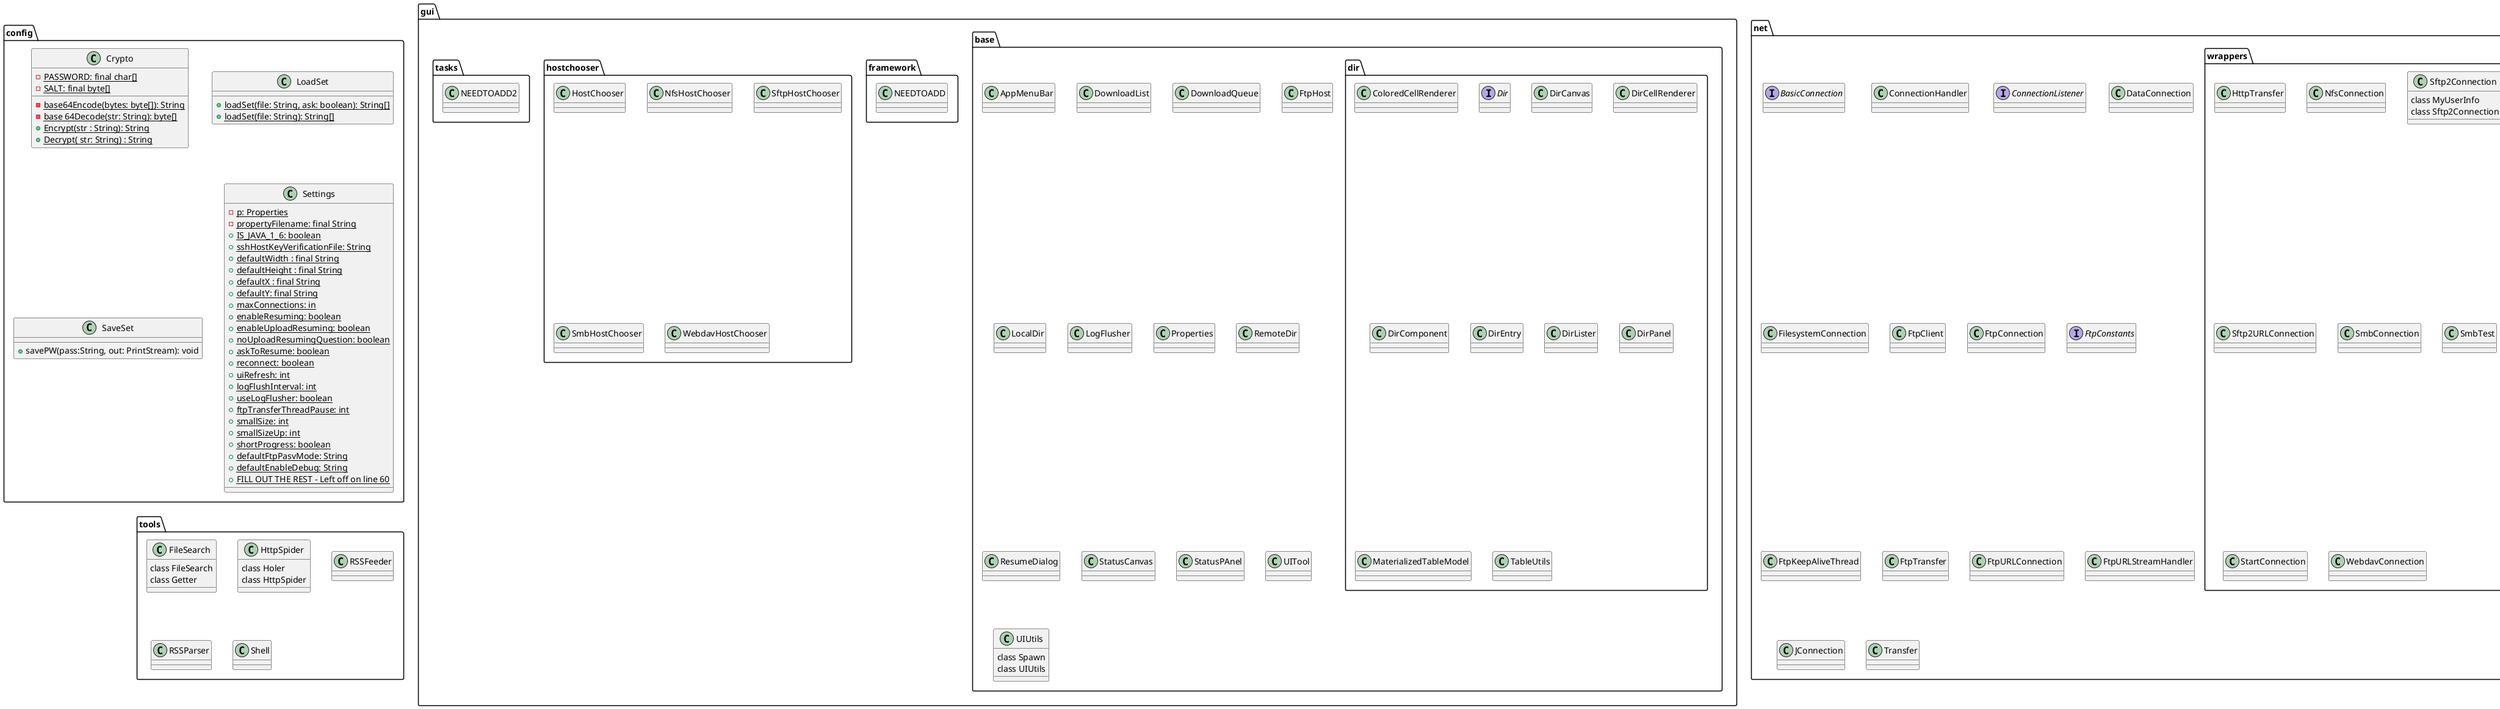 @startuml
'https://plantuml.com/class-diagram

package config {
    class Crypto{
        - {static}PASSWORD: final char[]
        - {static} SALT: final byte[]
        - {static} base64Encode(bytes: byte[]): String
        - {static} base 64Decode(str: String): byte[]
        + {static} Encrypt(str : String): String
        + {static} Decrypt( str: String) : String
    }
    class LoadSet{
        + {static} loadSet(file: String, ask: boolean): String[]
        + {static} loadSet(file: String): String[]
    }

    class SaveSet{
        + savePW(pass:String, out: PrintStream): void

    }
    class Settings{
        - {static} p: Properties
        - {static} propertyFilename: final String
        + {static} IS_JAVA_1_6: boolean
        + {static} sshHostKeyVerificationFile: String
        + {static} defaultWidth : final String
        + {static} defaultHeight : final String
        + {static} defaultX : final String
        + {static} defaultY: final String
        + {static} maxConnections: in
        + {static} enableResuming: boolean
        + {static} enableUploadResuming: boolean
        + {static} noUploadResumingQuestion: boolean
        + {static} askToResume: boolean
        + {static} reconnect: boolean
        + {static} uiRefresh: int
        + {static} logFlushInterval: int
        + {static} useLogFlusher: boolean
        + {static} ftpTransferThreadPause: int
        + {static} smallSize: int
        + {static} smallSizeUp: int
        + {static} shortProgress: boolean
        + {static} defaultFtpPasvMode: String
        + {static} defaultEnableDebug: String
        + {static} FILL OUT THE REST - Left off on line 60
    }
}
package event {
    interface Acceptor{
        + accept(e: Event): void
    }
    abstract class Event{
        + {abstract} eventCode: int
    }
    class EventCollector implements Acceptor{
        # buffer: Vector
        + accept(e: Event): void
    }
    interface EventHandler{
        +handle(e:Event): boolean
    }
    class EventProcessor implements Runnable, Acceptor, FtpEventConstants, EventHandler{
        - {static} table: Hashtable
        - buffer: Vector
        - done: boolean
        + accept(e:Event): void
        + {static} addHandler(eventCode: int, h: EventHandler): void
        + handle(e:Event): boolean
        + run(): void
    }
    class FtpEvent extends Event{
        - code: int
        - message: String
        + eventMsg(): String
        + eventCode(): int
    }
    interface FtpEventConstants {
        + {static} FTPCommand: final int
        + {static} FTPPrompt: final int
        + {static} FTPShutdown: final int
    }
    class FtpEventHandler implements EventHandler{
       -{static} commands: ArrayList
       - client: FtpClient
       - methods: Hashtable
       +open(args:Vector): void
       +disconnect(args:Vector): void
       +cd(args: Vector): void
       +pwd(args: Vector): void
       +get(args: Vector): void
       +put(args: Vector): void
       +quit(args: Vector): void
       +handle(e: Event): boolean

    }
}
package gui{
    package base{
        package dir{
            class ColoredCellRenderer
            interface Dir
            class DirCanvas
            class DirCellRenderer
            class DirComponent
            class DirEntry
            class DirLister
            class DirPanel
            class MaterializedTableModel
            class TableUtils
        }
        class AppMenuBar
        class DownloadList
        class DownloadQueue
        class FtpHost
        class LocalDir
        class LogFlusher
        class Properties
        class RemoteDir
        class ResumeDialog
        class StatusCanvas
        class StatusPAnel
        class UITool
        class UIUtils{
        class Spawn
        class UIUtils
        }
    }
    package framework{
        class NEEDTOADD
    }
    package hostchooser{
        class HostChooser
        class NfsHostChooser
        class SftpHostChooser
        class SmbHostChooser
        class WebdavHostChooser
    }
    package tasks{
        class NEEDTOADD2
    }
}
package net{
    package servers{
        class FtpServer
        class FtpServerSocket
    }
    package wrappers{
        class HttpTransfer
        class NfsConnection
        class Sftp2Connection{
            class MyUserInfo
            class Sftp2Connection
        }
        class Sftp2Transfer
        class Sftp2URLConnection
        class SmbConnection
        class SmbTest
        class SmbTransfer
        class StartConnection
        class WebdavConnection
    }
    interface BasicConnection
    class ConnectionHandler
    interface ConnectionListener
    class DataConnection
    class FilesystemConnection
    class FtpClient
    class FtpConnection
    interface FtpConstants
    class FtpKeepAliveThread
    class FtpTransfer
    class FtpURLConnection
    class FtpURLStreamHandler
    class JConnection
    class Transfer
}
package system{
    package logging{
        class Log
        class Log4Logger
        interface Logger
        class SystemLogger
    }
    class CommandLine
    class LocalIO
    class StringUtils
    class UpdateDaemon
}
package tools{
    class FileSearch{
        class FileSearch
        class Getter
    }
    class HttpSpider{
        class Holer
        class HttpSpider
    }
    class RSSFeeder
    class RSSParser
    class Shell
}
package util{
    class JHostChooser
    class JRawConnection
    class JReciever
    class RawConnection
    class ZipFileCreator
}
class JFtp
class JFtpApplet


@enduml